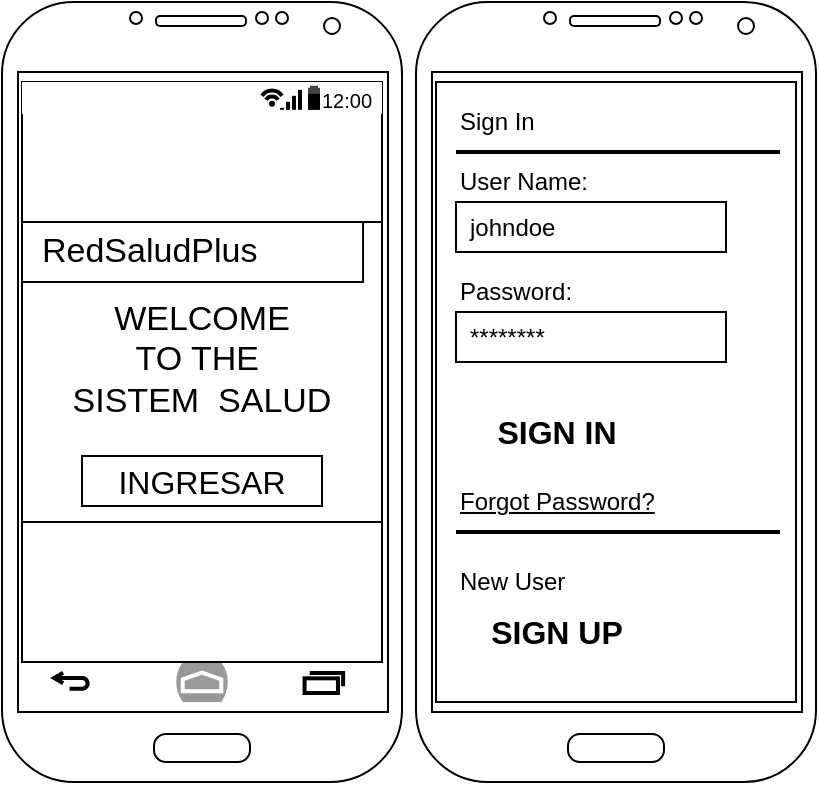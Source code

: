 <mxfile version="26.2.14">
  <diagram id="piDafpqhtRUU5qUU-vj8" name="Page-1">
    <mxGraphModel dx="1699" dy="431" grid="1" gridSize="10" guides="1" tooltips="1" connect="1" arrows="1" fold="1" page="1" pageScale="1" pageWidth="827" pageHeight="1169" math="0" shadow="0" adaptiveColors="simple">
      <root>
        <mxCell id="0" />
        <mxCell id="1" parent="0" />
        <mxCell id="wqMbm9Z1YDFRMYxHK1fr-3" value="" style="verticalLabelPosition=bottom;verticalAlign=top;html=1;shadow=0;dashed=0;strokeWidth=1;shape=mxgraph.android.phone2;labelBackgroundColor=none;" vertex="1" parent="1">
          <mxGeometry x="-820" y="10" width="200" height="390" as="geometry" />
        </mxCell>
        <mxCell id="wqMbm9Z1YDFRMYxHK1fr-4" value="" style="verticalLabelPosition=bottom;verticalAlign=top;html=1;shadow=0;dashed=0;strokeWidth=2;shape=mxgraph.android.navigation_bar_3_landscape;labelBackgroundColor=none;" vertex="1" parent="1">
          <mxGeometry x="-810" y="340" width="180" height="20" as="geometry" />
        </mxCell>
        <mxCell id="wqMbm9Z1YDFRMYxHK1fr-5" value="" style="verticalLabelPosition=bottom;verticalAlign=top;html=1;shadow=0;dashed=0;strokeWidth=1;shape=rect;labelBackgroundColor=none;" vertex="1" parent="1">
          <mxGeometry x="-810" y="50" width="180" height="290" as="geometry" />
        </mxCell>
        <mxCell id="wqMbm9Z1YDFRMYxHK1fr-6" value="" style="strokeWidth=1;html=1;shadow=0;dashed=0;shape=mxgraph.android.statusBar;align=center;fontSize=10;labelBackgroundColor=none;" vertex="1" parent="1">
          <mxGeometry x="-810" y="50" width="180" height="15.83" as="geometry" />
        </mxCell>
        <mxCell id="wqMbm9Z1YDFRMYxHK1fr-7" value="&lt;font style=&quot;vertical-align: inherit;&quot;&gt;&lt;font style=&quot;vertical-align: inherit;&quot;&gt;WELCOME&lt;/font&gt;&lt;/font&gt;&lt;div&gt;&lt;font style=&quot;vertical-align: inherit;&quot;&gt;&lt;font style=&quot;vertical-align: inherit;&quot;&gt;&lt;font style=&quot;vertical-align: inherit;&quot;&gt;&lt;font style=&quot;vertical-align: inherit;&quot;&gt;TO THE&amp;nbsp;&lt;/font&gt;&lt;/font&gt;&lt;/font&gt;&lt;/font&gt;&lt;/div&gt;&lt;div&gt;&lt;font style=&quot;vertical-align: inherit;&quot;&gt;&lt;font style=&quot;vertical-align: inherit;&quot;&gt;&lt;font style=&quot;vertical-align: inherit;&quot;&gt;&lt;font style=&quot;vertical-align: inherit;&quot;&gt;&lt;font style=&quot;vertical-align: inherit;&quot;&gt;&lt;font style=&quot;vertical-align: inherit;&quot;&gt;SISTEM&amp;nbsp; SALUD&lt;/font&gt;&lt;/font&gt;&lt;/font&gt;&lt;/font&gt;&lt;/font&gt;&lt;/font&gt;&lt;/div&gt;" style="strokeWidth=1;shadow=0;dashed=0;align=center;html=1;shape=mxgraph.mockup.containers.rrect;rSize=0;fontSize=17;verticalAlign=top;whiteSpace=wrap;spacingTop=32;labelBackgroundColor=none;" vertex="1" parent="1">
          <mxGeometry x="-810" y="120" width="180" height="150" as="geometry" />
        </mxCell>
        <mxCell id="wqMbm9Z1YDFRMYxHK1fr-8" value="&lt;font style=&quot;vertical-align: inherit;&quot;&gt;&lt;font style=&quot;vertical-align: inherit;&quot;&gt;RedSaludPlus&lt;/font&gt;&lt;/font&gt;" style="strokeWidth=1;shadow=0;dashed=0;align=center;html=1;shape=mxgraph.mockup.containers.rrect;rSize=0;fontSize=17;align=left;spacingLeft=8;resizeWidth=1;whiteSpace=wrap;labelBackgroundColor=none;" vertex="1" parent="wqMbm9Z1YDFRMYxHK1fr-7">
          <mxGeometry width="170.526" height="30" relative="1" as="geometry" />
        </mxCell>
        <mxCell id="wqMbm9Z1YDFRMYxHK1fr-10" value="&lt;font style=&quot;vertical-align: inherit;&quot;&gt;&lt;font style=&quot;vertical-align: inherit;&quot;&gt;INGRESAR&lt;/font&gt;&lt;/font&gt;" style="strokeWidth=1;shadow=0;dashed=0;align=center;html=1;shape=mxgraph.mockup.containers.rrect;rSize=0;fontSize=16;resizable=0;whiteSpace=wrap;labelBackgroundColor=none;" vertex="1" parent="wqMbm9Z1YDFRMYxHK1fr-7">
          <mxGeometry x="0.5" y="1" width="120" height="25" relative="1" as="geometry">
            <mxPoint x="-60" y="-33" as="offset" />
          </mxGeometry>
        </mxCell>
        <mxCell id="wqMbm9Z1YDFRMYxHK1fr-75" value="" style="verticalLabelPosition=bottom;verticalAlign=top;html=1;shadow=0;dashed=0;strokeWidth=1;shape=mxgraph.android.phone2;labelBackgroundColor=none;" vertex="1" parent="1">
          <mxGeometry x="-613" y="10" width="200" height="390" as="geometry" />
        </mxCell>
        <mxCell id="wqMbm9Z1YDFRMYxHK1fr-76" value="" style="strokeWidth=1;shadow=0;dashed=0;align=center;html=1;shape=mxgraph.mockup.forms.rrect;rSize=0;labelBackgroundColor=none;" vertex="1" parent="1">
          <mxGeometry x="-603" y="50" width="180" height="310" as="geometry" />
        </mxCell>
        <mxCell id="wqMbm9Z1YDFRMYxHK1fr-77" value="Sign In" style="strokeWidth=1;shadow=0;dashed=0;align=center;html=1;shape=mxgraph.mockup.forms.anchor;fontSize=12;align=left;resizeWidth=1;spacingLeft=0;labelBackgroundColor=none;" vertex="1" parent="wqMbm9Z1YDFRMYxHK1fr-76">
          <mxGeometry width="90" height="20" relative="1" as="geometry">
            <mxPoint x="10" y="10" as="offset" />
          </mxGeometry>
        </mxCell>
        <mxCell id="wqMbm9Z1YDFRMYxHK1fr-78" value="" style="shape=line;strokeWidth=2;html=1;resizeWidth=1;labelBackgroundColor=none;" vertex="1" parent="wqMbm9Z1YDFRMYxHK1fr-76">
          <mxGeometry width="162" height="10" relative="1" as="geometry">
            <mxPoint x="10" y="30" as="offset" />
          </mxGeometry>
        </mxCell>
        <mxCell id="wqMbm9Z1YDFRMYxHK1fr-79" value="User Name:" style="strokeWidth=1;shadow=0;dashed=0;align=center;html=1;shape=mxgraph.mockup.forms.anchor;fontSize=12;align=left;resizeWidth=1;spacingLeft=0;labelBackgroundColor=none;" vertex="1" parent="wqMbm9Z1YDFRMYxHK1fr-76">
          <mxGeometry width="90" height="20" relative="1" as="geometry">
            <mxPoint x="10" y="40" as="offset" />
          </mxGeometry>
        </mxCell>
        <mxCell id="wqMbm9Z1YDFRMYxHK1fr-80" value="johndoe" style="strokeWidth=1;shadow=0;dashed=0;align=center;html=1;shape=mxgraph.mockup.forms.rrect;rSize=0;align=left;spacingLeft=5;resizeWidth=1;labelBackgroundColor=none;" vertex="1" parent="wqMbm9Z1YDFRMYxHK1fr-76">
          <mxGeometry width="135" height="25" relative="1" as="geometry">
            <mxPoint x="10" y="60" as="offset" />
          </mxGeometry>
        </mxCell>
        <mxCell id="wqMbm9Z1YDFRMYxHK1fr-81" value="Password:" style="strokeWidth=1;shadow=0;dashed=0;align=center;html=1;shape=mxgraph.mockup.forms.anchor;fontSize=12;align=left;resizeWidth=1;spacingLeft=0;labelBackgroundColor=none;" vertex="1" parent="wqMbm9Z1YDFRMYxHK1fr-76">
          <mxGeometry width="90" height="20" relative="1" as="geometry">
            <mxPoint x="10" y="95" as="offset" />
          </mxGeometry>
        </mxCell>
        <mxCell id="wqMbm9Z1YDFRMYxHK1fr-82" value="********" style="strokeWidth=1;shadow=0;dashed=0;align=center;html=1;shape=mxgraph.mockup.forms.rrect;rSize=0;align=left;spacingLeft=5;resizeWidth=1;labelBackgroundColor=none;" vertex="1" parent="wqMbm9Z1YDFRMYxHK1fr-76">
          <mxGeometry width="135" height="25" relative="1" as="geometry">
            <mxPoint x="10" y="115" as="offset" />
          </mxGeometry>
        </mxCell>
        <mxCell id="wqMbm9Z1YDFRMYxHK1fr-83" value="SIGN IN" style="strokeWidth=1;shadow=0;dashed=0;align=center;html=1;shape=mxgraph.mockup.forms.rrect;rSize=5;strokeColor=none;fontSize=16;fontStyle=1;labelBackgroundColor=none;" vertex="1" parent="wqMbm9Z1YDFRMYxHK1fr-76">
          <mxGeometry y="1" width="80" height="30" relative="1" as="geometry">
            <mxPoint x="20" y="-150" as="offset" />
          </mxGeometry>
        </mxCell>
        <mxCell id="wqMbm9Z1YDFRMYxHK1fr-84" value="Forgot Password?" style="strokeWidth=1;shadow=0;dashed=0;align=center;html=1;shape=mxgraph.mockup.forms.anchor;fontSize=12;align=left;spacingLeft=0;fontStyle=4;resizeWidth=1;labelBackgroundColor=none;" vertex="1" parent="wqMbm9Z1YDFRMYxHK1fr-76">
          <mxGeometry y="1" width="135" height="20" relative="1" as="geometry">
            <mxPoint x="10" y="-110" as="offset" />
          </mxGeometry>
        </mxCell>
        <mxCell id="wqMbm9Z1YDFRMYxHK1fr-85" value="" style="shape=line;strokeWidth=2;html=1;resizeWidth=1;labelBackgroundColor=none;" vertex="1" parent="wqMbm9Z1YDFRMYxHK1fr-76">
          <mxGeometry y="1" width="162" height="10" relative="1" as="geometry">
            <mxPoint x="10" y="-90" as="offset" />
          </mxGeometry>
        </mxCell>
        <mxCell id="wqMbm9Z1YDFRMYxHK1fr-86" value="New User" style="strokeWidth=1;shadow=0;dashed=0;align=center;html=1;shape=mxgraph.mockup.forms.anchor;fontSize=12;align=left;spacingLeft=0;resizeWidth=1;labelBackgroundColor=none;" vertex="1" parent="wqMbm9Z1YDFRMYxHK1fr-76">
          <mxGeometry y="1" width="135" height="20" relative="1" as="geometry">
            <mxPoint x="10" y="-70" as="offset" />
          </mxGeometry>
        </mxCell>
        <mxCell id="wqMbm9Z1YDFRMYxHK1fr-87" value="SIGN UP" style="strokeWidth=1;shadow=0;dashed=0;align=center;html=1;shape=mxgraph.mockup.forms.rrect;rSize=5;strokeColor=none;fontSize=16;fontStyle=1;labelBackgroundColor=none;" vertex="1" parent="wqMbm9Z1YDFRMYxHK1fr-76">
          <mxGeometry y="1" width="80" height="30" relative="1" as="geometry">
            <mxPoint x="20" y="-50" as="offset" />
          </mxGeometry>
        </mxCell>
      </root>
    </mxGraphModel>
  </diagram>
</mxfile>
